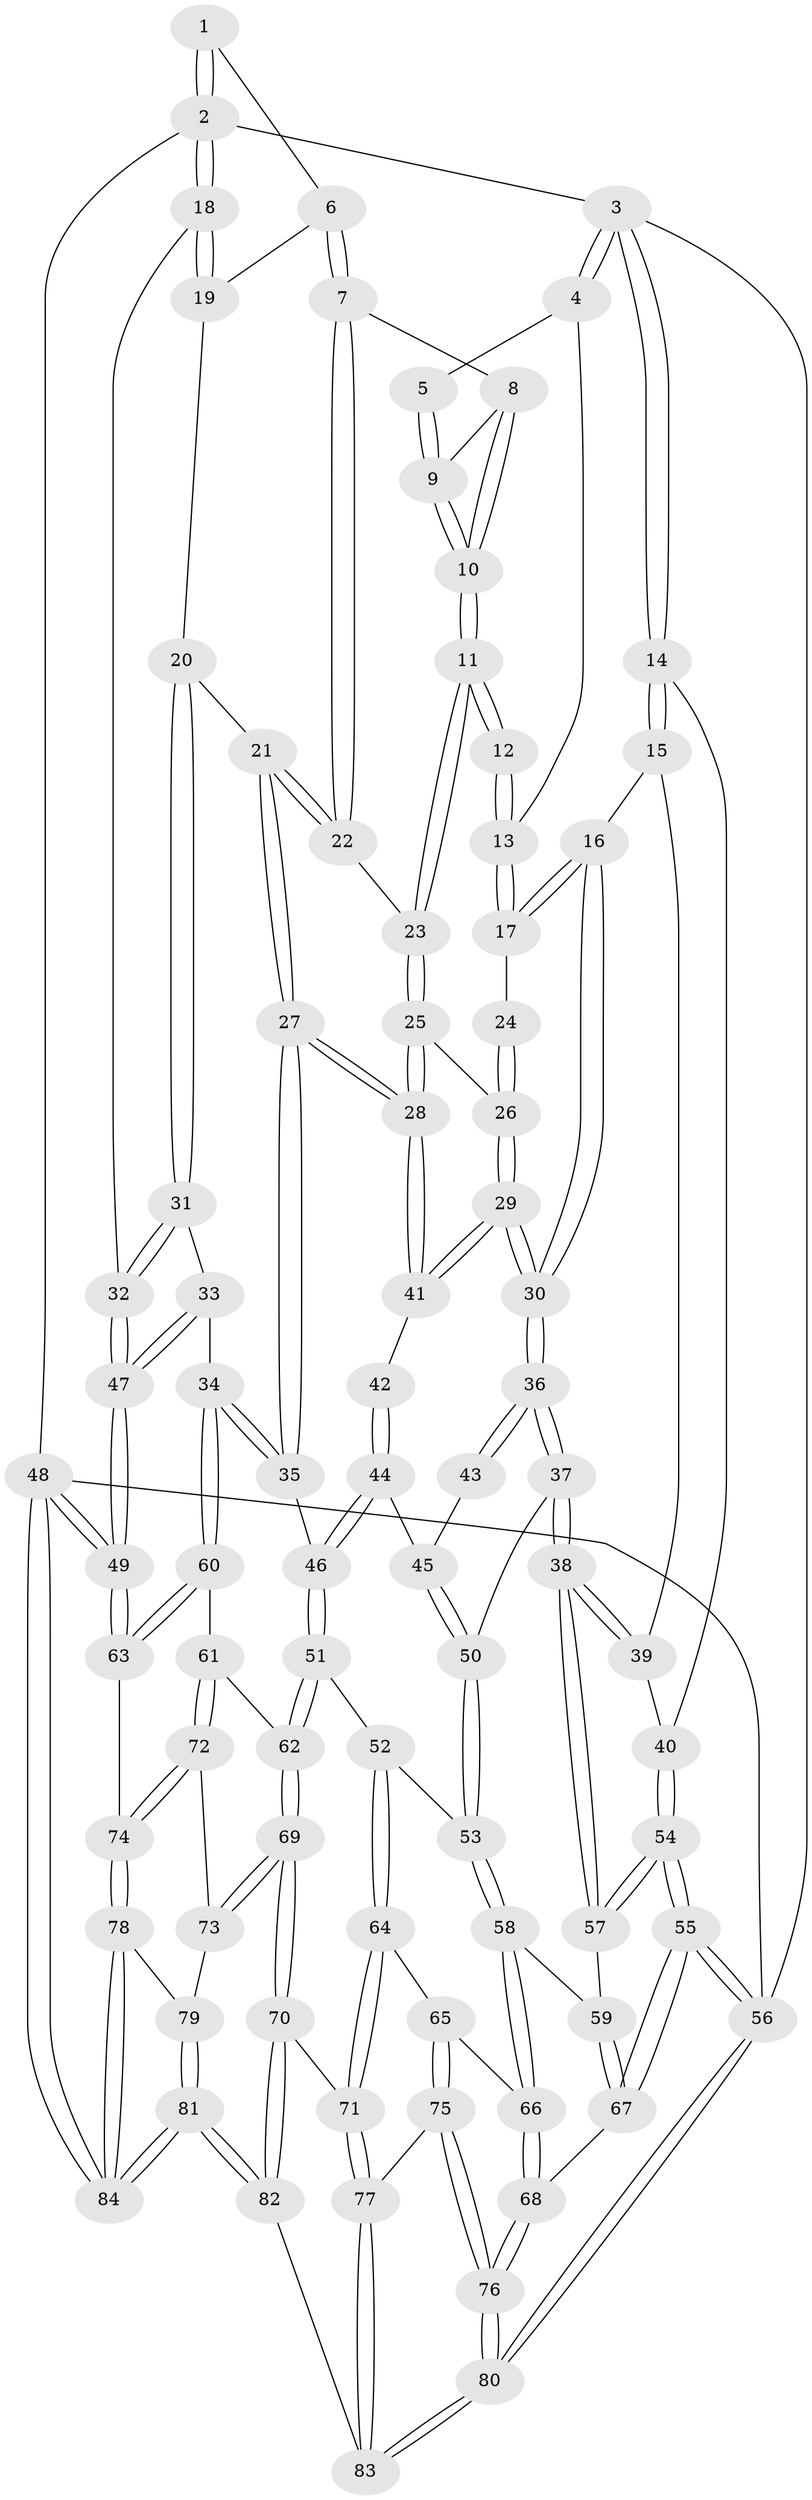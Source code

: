 // coarse degree distribution, {4: 0.35294117647058826, 6: 0.0392156862745098, 2: 0.0196078431372549, 3: 0.11764705882352941, 5: 0.45098039215686275, 7: 0.0196078431372549}
// Generated by graph-tools (version 1.1) at 2025/42/03/06/25 10:42:28]
// undirected, 84 vertices, 207 edges
graph export_dot {
graph [start="1"]
  node [color=gray90,style=filled];
  1 [pos="+0.7963398214496394+0"];
  2 [pos="+1+0"];
  3 [pos="+0+0"];
  4 [pos="+0.3389913989230924+0"];
  5 [pos="+0.5654244850309263+0"];
  6 [pos="+0.7774408199831544+0.05325774243590645"];
  7 [pos="+0.738127755587841+0.074762787952359"];
  8 [pos="+0.7347288644445126+0.07201146485428583"];
  9 [pos="+0.5921717715041878+0"];
  10 [pos="+0.5757892942114895+0.07180378984604018"];
  11 [pos="+0.5620488325402769+0.16232903291356407"];
  12 [pos="+0.533288934529088+0.16022278477036175"];
  13 [pos="+0.3318800246691542+0"];
  14 [pos="+0+0"];
  15 [pos="+0.19001694577774375+0.19184979141440375"];
  16 [pos="+0.24757515481851486+0.18808973382004218"];
  17 [pos="+0.274361616178808+0.1536974636058962"];
  18 [pos="+1+0"];
  19 [pos="+0.814004386591055+0.06995719223624929"];
  20 [pos="+0.8505715431767782+0.23045263117831613"];
  21 [pos="+0.7587907183168818+0.24696099716456857"];
  22 [pos="+0.6873122841565598+0.19170937416654457"];
  23 [pos="+0.5806569412085463+0.18148774146953603"];
  24 [pos="+0.5291067162041868+0.16070129042528922"];
  25 [pos="+0.5540621483430714+0.3063799994419947"];
  26 [pos="+0.4023038055652854+0.3275709597000429"];
  27 [pos="+0.7020719792653999+0.4601644278581513"];
  28 [pos="+0.5909362431855416+0.40160107925377503"];
  29 [pos="+0.34258581594394816+0.3478842016314832"];
  30 [pos="+0.32401125336544384+0.35117210862670417"];
  31 [pos="+0.9516687525358151+0.24498091351467832"];
  32 [pos="+1+0.11059577833072289"];
  33 [pos="+0.8832728320362061+0.43507479201818633"];
  34 [pos="+0.7723026418079051+0.5434979403615889"];
  35 [pos="+0.737992111242428+0.5282087953918994"];
  36 [pos="+0.31309091304013303+0.4490480491297219"];
  37 [pos="+0.30146952160350804+0.4817500989717739"];
  38 [pos="+0.12897260115978776+0.5348474079128768"];
  39 [pos="+0.09183367317166378+0.3131346775913684"];
  40 [pos="+0+0.3690630833435"];
  41 [pos="+0.5628277886903935+0.4137369118754269"];
  42 [pos="+0.5398483578082504+0.4311263055709756"];
  43 [pos="+0.4717806287121462+0.44647159345656184"];
  44 [pos="+0.4990364737768881+0.5305432174773076"];
  45 [pos="+0.4918848613059939+0.5308301637276713"];
  46 [pos="+0.6118950546801152+0.6031810015789776"];
  47 [pos="+1+0.491585193121603"];
  48 [pos="+1+1"];
  49 [pos="+1+0.8182030037125548"];
  50 [pos="+0.35615588259715303+0.5570386978631284"];
  51 [pos="+0.5454452062381442+0.6923669931807217"];
  52 [pos="+0.38658493002472866+0.6605428508808602"];
  53 [pos="+0.38183855737411887+0.6542309991961599"];
  54 [pos="+0+0.5972470914944565"];
  55 [pos="+0+0.977820006007797"];
  56 [pos="+0+1"];
  57 [pos="+0.09114566406040933+0.5666985182003985"];
  58 [pos="+0.20058526533946927+0.7140890456326645"];
  59 [pos="+0.1676114047022865+0.6981856887858029"];
  60 [pos="+0.8575868895919282+0.6593235545801928"];
  61 [pos="+0.6890890186133597+0.7733015674992234"];
  62 [pos="+0.55863413728337+0.7380165695735494"];
  63 [pos="+0.9813673328604806+0.7461519542499645"];
  64 [pos="+0.36076175775960373+0.7898781853457476"];
  65 [pos="+0.29770204998700195+0.8336704167976313"];
  66 [pos="+0.25787208656438826+0.8197633615976341"];
  67 [pos="+0.08596030371659623+0.8510325471280318"];
  68 [pos="+0.155688263805557+0.8688842159120111"];
  69 [pos="+0.5306224701033263+0.8648934295607258"];
  70 [pos="+0.5302503559922244+0.8653007044344803"];
  71 [pos="+0.46821097313597226+0.8627069250241797"];
  72 [pos="+0.6877807186115626+0.852379776118511"];
  73 [pos="+0.6647264420417426+0.8772472425877995"];
  74 [pos="+0.8022571068367143+0.864823778573232"];
  75 [pos="+0.30725618096389623+0.9280393039592617"];
  76 [pos="+0.23686260376295784+1"];
  77 [pos="+0.3851067894743184+0.9426268564577789"];
  78 [pos="+0.7571582674848927+0.9574970525223842"];
  79 [pos="+0.6743791243995481+0.9043807951185964"];
  80 [pos="+0.16011561110916828+1"];
  81 [pos="+0.5626315812202182+1"];
  82 [pos="+0.5612016496605912+1"];
  83 [pos="+0.5355518941521751+1"];
  84 [pos="+0.7914147367187752+1"];
  1 -- 2;
  1 -- 2;
  1 -- 6;
  2 -- 3;
  2 -- 18;
  2 -- 18;
  2 -- 48;
  3 -- 4;
  3 -- 4;
  3 -- 14;
  3 -- 14;
  3 -- 56;
  4 -- 5;
  4 -- 13;
  5 -- 9;
  5 -- 9;
  6 -- 7;
  6 -- 7;
  6 -- 19;
  7 -- 8;
  7 -- 22;
  7 -- 22;
  8 -- 9;
  8 -- 10;
  8 -- 10;
  9 -- 10;
  9 -- 10;
  10 -- 11;
  10 -- 11;
  11 -- 12;
  11 -- 12;
  11 -- 23;
  11 -- 23;
  12 -- 13;
  12 -- 13;
  13 -- 17;
  13 -- 17;
  14 -- 15;
  14 -- 15;
  14 -- 40;
  15 -- 16;
  15 -- 39;
  16 -- 17;
  16 -- 17;
  16 -- 30;
  16 -- 30;
  17 -- 24;
  18 -- 19;
  18 -- 19;
  18 -- 32;
  19 -- 20;
  20 -- 21;
  20 -- 31;
  20 -- 31;
  21 -- 22;
  21 -- 22;
  21 -- 27;
  21 -- 27;
  22 -- 23;
  23 -- 25;
  23 -- 25;
  24 -- 26;
  24 -- 26;
  25 -- 26;
  25 -- 28;
  25 -- 28;
  26 -- 29;
  26 -- 29;
  27 -- 28;
  27 -- 28;
  27 -- 35;
  27 -- 35;
  28 -- 41;
  28 -- 41;
  29 -- 30;
  29 -- 30;
  29 -- 41;
  29 -- 41;
  30 -- 36;
  30 -- 36;
  31 -- 32;
  31 -- 32;
  31 -- 33;
  32 -- 47;
  32 -- 47;
  33 -- 34;
  33 -- 47;
  33 -- 47;
  34 -- 35;
  34 -- 35;
  34 -- 60;
  34 -- 60;
  35 -- 46;
  36 -- 37;
  36 -- 37;
  36 -- 43;
  36 -- 43;
  37 -- 38;
  37 -- 38;
  37 -- 50;
  38 -- 39;
  38 -- 39;
  38 -- 57;
  38 -- 57;
  39 -- 40;
  40 -- 54;
  40 -- 54;
  41 -- 42;
  42 -- 44;
  42 -- 44;
  43 -- 45;
  44 -- 45;
  44 -- 46;
  44 -- 46;
  45 -- 50;
  45 -- 50;
  46 -- 51;
  46 -- 51;
  47 -- 49;
  47 -- 49;
  48 -- 49;
  48 -- 49;
  48 -- 84;
  48 -- 84;
  48 -- 56;
  49 -- 63;
  49 -- 63;
  50 -- 53;
  50 -- 53;
  51 -- 52;
  51 -- 62;
  51 -- 62;
  52 -- 53;
  52 -- 64;
  52 -- 64;
  53 -- 58;
  53 -- 58;
  54 -- 55;
  54 -- 55;
  54 -- 57;
  54 -- 57;
  55 -- 56;
  55 -- 56;
  55 -- 67;
  55 -- 67;
  56 -- 80;
  56 -- 80;
  57 -- 59;
  58 -- 59;
  58 -- 66;
  58 -- 66;
  59 -- 67;
  59 -- 67;
  60 -- 61;
  60 -- 63;
  60 -- 63;
  61 -- 62;
  61 -- 72;
  61 -- 72;
  62 -- 69;
  62 -- 69;
  63 -- 74;
  64 -- 65;
  64 -- 71;
  64 -- 71;
  65 -- 66;
  65 -- 75;
  65 -- 75;
  66 -- 68;
  66 -- 68;
  67 -- 68;
  68 -- 76;
  68 -- 76;
  69 -- 70;
  69 -- 70;
  69 -- 73;
  69 -- 73;
  70 -- 71;
  70 -- 82;
  70 -- 82;
  71 -- 77;
  71 -- 77;
  72 -- 73;
  72 -- 74;
  72 -- 74;
  73 -- 79;
  74 -- 78;
  74 -- 78;
  75 -- 76;
  75 -- 76;
  75 -- 77;
  76 -- 80;
  76 -- 80;
  77 -- 83;
  77 -- 83;
  78 -- 79;
  78 -- 84;
  78 -- 84;
  79 -- 81;
  79 -- 81;
  80 -- 83;
  80 -- 83;
  81 -- 82;
  81 -- 82;
  81 -- 84;
  81 -- 84;
  82 -- 83;
}
